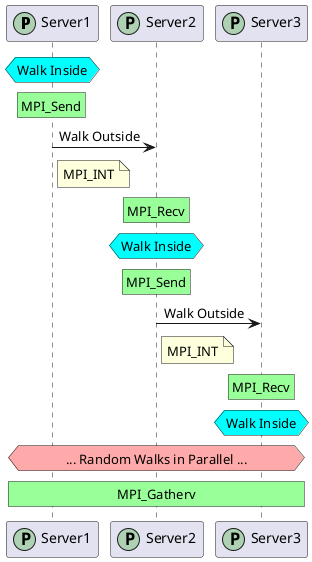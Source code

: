@startuml
' autonumber
' autoactivate on
participant Server1 as s << (P, #ADD1B2) >>
participant Server2 as r << (P, #ADD1B2) >>
participant Server3 as t << (P, #ADD1B2) >>
hnote over s #aqua: Walk Inside
rnote over s #99FF99: MPI_Send
s -> r : Walk Outside
note right of s : MPI_INT
rnote over r #99FF99: MPI_Recv
hnote over r #aqua: Walk Inside
rnote over r #99FF99: MPI_Send
r -> t : Walk Outside
note right of r : MPI_INT
rnote over t #99FF99: MPI_Recv
hnote over t #aqua: Walk Inside
hnote over s, t #FFAAAA: ... Random Walks in Parallel ...
rnote over s, t #99FF99: MPI_Gatherv
@enduml